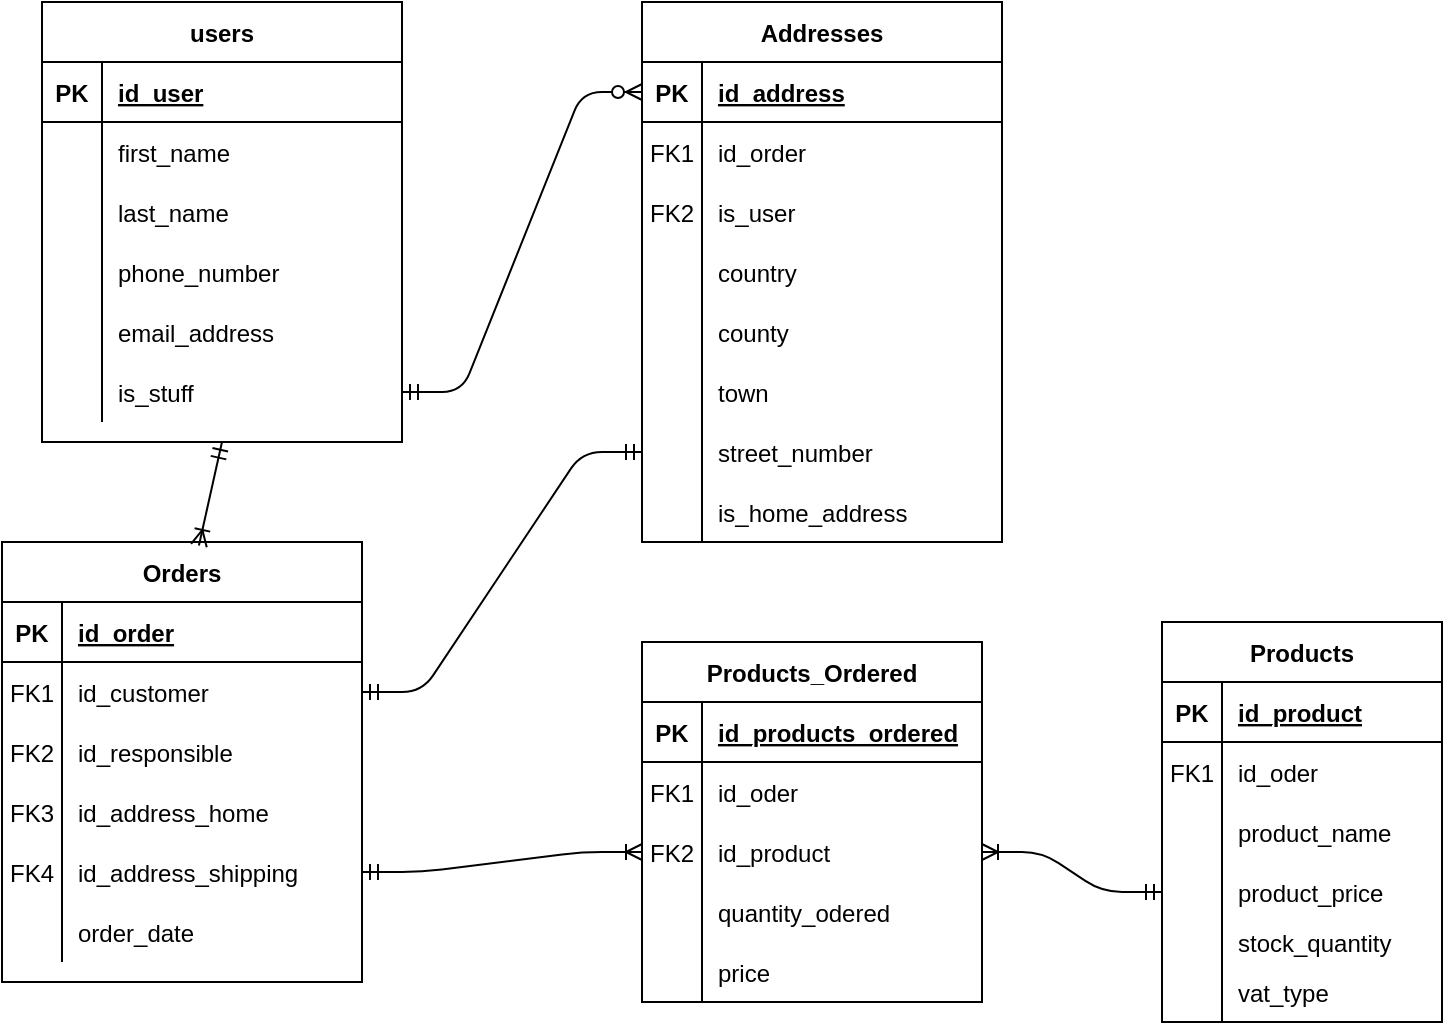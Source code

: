 <mxfile version="14.1.8" type="github">
  <diagram id="R2lEEEUBdFMjLlhIrx00" name="Page-1">
    <mxGraphModel dx="1038" dy="548" grid="1" gridSize="10" guides="1" tooltips="1" connect="1" arrows="1" fold="1" page="1" pageScale="1" pageWidth="850" pageHeight="1100" math="0" shadow="0" extFonts="Permanent Marker^https://fonts.googleapis.com/css?family=Permanent+Marker">
      <root>
        <mxCell id="0" />
        <mxCell id="1" parent="0" />
        <mxCell id="J-Ix9VPSojHu7yExUDnc-59" value="Orders" style="shape=table;startSize=30;container=1;collapsible=1;childLayout=tableLayout;fixedRows=1;rowLines=0;fontStyle=1;align=center;resizeLast=1;" parent="1" vertex="1">
          <mxGeometry x="70" y="280" width="180" height="220" as="geometry" />
        </mxCell>
        <mxCell id="J-Ix9VPSojHu7yExUDnc-60" value="" style="shape=partialRectangle;collapsible=0;dropTarget=0;pointerEvents=0;fillColor=none;top=0;left=0;bottom=1;right=0;points=[[0,0.5],[1,0.5]];portConstraint=eastwest;" parent="J-Ix9VPSojHu7yExUDnc-59" vertex="1">
          <mxGeometry y="30" width="180" height="30" as="geometry" />
        </mxCell>
        <mxCell id="J-Ix9VPSojHu7yExUDnc-61" value="PK" style="shape=partialRectangle;connectable=0;fillColor=none;top=0;left=0;bottom=0;right=0;fontStyle=1;overflow=hidden;" parent="J-Ix9VPSojHu7yExUDnc-60" vertex="1">
          <mxGeometry width="30" height="30" as="geometry" />
        </mxCell>
        <mxCell id="J-Ix9VPSojHu7yExUDnc-62" value="id_order" style="shape=partialRectangle;connectable=0;fillColor=none;top=0;left=0;bottom=0;right=0;align=left;spacingLeft=6;fontStyle=5;overflow=hidden;" parent="J-Ix9VPSojHu7yExUDnc-60" vertex="1">
          <mxGeometry x="30" width="150" height="30" as="geometry" />
        </mxCell>
        <mxCell id="J-Ix9VPSojHu7yExUDnc-63" value="" style="shape=partialRectangle;collapsible=0;dropTarget=0;pointerEvents=0;fillColor=none;top=0;left=0;bottom=0;right=0;points=[[0,0.5],[1,0.5]];portConstraint=eastwest;" parent="J-Ix9VPSojHu7yExUDnc-59" vertex="1">
          <mxGeometry y="60" width="180" height="30" as="geometry" />
        </mxCell>
        <mxCell id="J-Ix9VPSojHu7yExUDnc-64" value="FK1" style="shape=partialRectangle;connectable=0;fillColor=none;top=0;left=0;bottom=0;right=0;editable=1;overflow=hidden;" parent="J-Ix9VPSojHu7yExUDnc-63" vertex="1">
          <mxGeometry width="30" height="30" as="geometry" />
        </mxCell>
        <mxCell id="J-Ix9VPSojHu7yExUDnc-65" value="id_customer" style="shape=partialRectangle;connectable=0;fillColor=none;top=0;left=0;bottom=0;right=0;align=left;spacingLeft=6;overflow=hidden;" parent="J-Ix9VPSojHu7yExUDnc-63" vertex="1">
          <mxGeometry x="30" width="150" height="30" as="geometry" />
        </mxCell>
        <mxCell id="UxxN1svYhhUNPUv_3QyZ-96" value="" style="shape=partialRectangle;collapsible=0;dropTarget=0;pointerEvents=0;fillColor=none;top=0;left=0;bottom=0;right=0;points=[[0,0.5],[1,0.5]];portConstraint=eastwest;" parent="J-Ix9VPSojHu7yExUDnc-59" vertex="1">
          <mxGeometry y="90" width="180" height="30" as="geometry" />
        </mxCell>
        <mxCell id="UxxN1svYhhUNPUv_3QyZ-97" value="FK2" style="shape=partialRectangle;connectable=0;fillColor=none;top=0;left=0;bottom=0;right=0;editable=1;overflow=hidden;" parent="UxxN1svYhhUNPUv_3QyZ-96" vertex="1">
          <mxGeometry width="30" height="30" as="geometry" />
        </mxCell>
        <mxCell id="UxxN1svYhhUNPUv_3QyZ-98" value="id_responsible" style="shape=partialRectangle;connectable=0;fillColor=none;top=0;left=0;bottom=0;right=0;align=left;spacingLeft=6;overflow=hidden;" parent="UxxN1svYhhUNPUv_3QyZ-96" vertex="1">
          <mxGeometry x="30" width="150" height="30" as="geometry" />
        </mxCell>
        <mxCell id="AbEW66xJEUYLKte7ia6f-32" value="" style="shape=partialRectangle;collapsible=0;dropTarget=0;pointerEvents=0;fillColor=none;top=0;left=0;bottom=0;right=0;points=[[0,0.5],[1,0.5]];portConstraint=eastwest;" vertex="1" parent="J-Ix9VPSojHu7yExUDnc-59">
          <mxGeometry y="120" width="180" height="30" as="geometry" />
        </mxCell>
        <mxCell id="AbEW66xJEUYLKte7ia6f-33" value="FK3" style="shape=partialRectangle;connectable=0;fillColor=none;top=0;left=0;bottom=0;right=0;editable=1;overflow=hidden;" vertex="1" parent="AbEW66xJEUYLKte7ia6f-32">
          <mxGeometry width="30" height="30" as="geometry" />
        </mxCell>
        <mxCell id="AbEW66xJEUYLKte7ia6f-34" value="id_address_home" style="shape=partialRectangle;connectable=0;fillColor=none;top=0;left=0;bottom=0;right=0;align=left;spacingLeft=6;overflow=hidden;" vertex="1" parent="AbEW66xJEUYLKte7ia6f-32">
          <mxGeometry x="30" width="150" height="30" as="geometry" />
        </mxCell>
        <mxCell id="AbEW66xJEUYLKte7ia6f-54" value="" style="shape=partialRectangle;collapsible=0;dropTarget=0;pointerEvents=0;fillColor=none;top=0;left=0;bottom=0;right=0;points=[[0,0.5],[1,0.5]];portConstraint=eastwest;" vertex="1" parent="J-Ix9VPSojHu7yExUDnc-59">
          <mxGeometry y="150" width="180" height="30" as="geometry" />
        </mxCell>
        <mxCell id="AbEW66xJEUYLKte7ia6f-55" value="FK4" style="shape=partialRectangle;connectable=0;fillColor=none;top=0;left=0;bottom=0;right=0;editable=1;overflow=hidden;" vertex="1" parent="AbEW66xJEUYLKte7ia6f-54">
          <mxGeometry width="30" height="30" as="geometry" />
        </mxCell>
        <mxCell id="AbEW66xJEUYLKte7ia6f-56" value="id_address_shipping" style="shape=partialRectangle;connectable=0;fillColor=none;top=0;left=0;bottom=0;right=0;align=left;spacingLeft=6;overflow=hidden;" vertex="1" parent="AbEW66xJEUYLKte7ia6f-54">
          <mxGeometry x="30" width="150" height="30" as="geometry" />
        </mxCell>
        <mxCell id="J-Ix9VPSojHu7yExUDnc-66" value="" style="shape=partialRectangle;collapsible=0;dropTarget=0;pointerEvents=0;fillColor=none;top=0;left=0;bottom=0;right=0;points=[[0,0.5],[1,0.5]];portConstraint=eastwest;" parent="J-Ix9VPSojHu7yExUDnc-59" vertex="1">
          <mxGeometry y="180" width="180" height="30" as="geometry" />
        </mxCell>
        <mxCell id="J-Ix9VPSojHu7yExUDnc-67" value="" style="shape=partialRectangle;connectable=0;fillColor=none;top=0;left=0;bottom=0;right=0;editable=1;overflow=hidden;" parent="J-Ix9VPSojHu7yExUDnc-66" vertex="1">
          <mxGeometry width="30" height="30" as="geometry" />
        </mxCell>
        <mxCell id="J-Ix9VPSojHu7yExUDnc-68" value="order_date" style="shape=partialRectangle;connectable=0;fillColor=none;top=0;left=0;bottom=0;right=0;align=left;spacingLeft=6;overflow=hidden;" parent="J-Ix9VPSojHu7yExUDnc-66" vertex="1">
          <mxGeometry x="30" width="150" height="30" as="geometry" />
        </mxCell>
        <mxCell id="J-Ix9VPSojHu7yExUDnc-125" value="Products" style="shape=table;startSize=30;container=1;collapsible=1;childLayout=tableLayout;fixedRows=1;rowLines=0;fontStyle=1;align=center;resizeLast=1;" parent="1" vertex="1">
          <mxGeometry x="650" y="320" width="140" height="200" as="geometry" />
        </mxCell>
        <mxCell id="J-Ix9VPSojHu7yExUDnc-126" value="" style="shape=partialRectangle;collapsible=0;dropTarget=0;pointerEvents=0;fillColor=none;top=0;left=0;bottom=1;right=0;points=[[0,0.5],[1,0.5]];portConstraint=eastwest;" parent="J-Ix9VPSojHu7yExUDnc-125" vertex="1">
          <mxGeometry y="30" width="140" height="30" as="geometry" />
        </mxCell>
        <mxCell id="J-Ix9VPSojHu7yExUDnc-127" value="PK" style="shape=partialRectangle;connectable=0;fillColor=none;top=0;left=0;bottom=0;right=0;fontStyle=1;overflow=hidden;" parent="J-Ix9VPSojHu7yExUDnc-126" vertex="1">
          <mxGeometry width="30" height="30" as="geometry" />
        </mxCell>
        <mxCell id="J-Ix9VPSojHu7yExUDnc-128" value="id_product" style="shape=partialRectangle;connectable=0;fillColor=none;top=0;left=0;bottom=0;right=0;align=left;spacingLeft=6;fontStyle=5;overflow=hidden;" parent="J-Ix9VPSojHu7yExUDnc-126" vertex="1">
          <mxGeometry x="30" width="110" height="30" as="geometry" />
        </mxCell>
        <mxCell id="J-Ix9VPSojHu7yExUDnc-129" value="" style="shape=partialRectangle;collapsible=0;dropTarget=0;pointerEvents=0;fillColor=none;top=0;left=0;bottom=0;right=0;points=[[0,0.5],[1,0.5]];portConstraint=eastwest;" parent="J-Ix9VPSojHu7yExUDnc-125" vertex="1">
          <mxGeometry y="60" width="140" height="30" as="geometry" />
        </mxCell>
        <mxCell id="J-Ix9VPSojHu7yExUDnc-130" value="FK1" style="shape=partialRectangle;connectable=0;fillColor=none;top=0;left=0;bottom=0;right=0;editable=1;overflow=hidden;" parent="J-Ix9VPSojHu7yExUDnc-129" vertex="1">
          <mxGeometry width="30" height="30" as="geometry" />
        </mxCell>
        <mxCell id="J-Ix9VPSojHu7yExUDnc-131" value="id_oder" style="shape=partialRectangle;connectable=0;fillColor=none;top=0;left=0;bottom=0;right=0;align=left;spacingLeft=6;overflow=hidden;" parent="J-Ix9VPSojHu7yExUDnc-129" vertex="1">
          <mxGeometry x="30" width="110" height="30" as="geometry" />
        </mxCell>
        <mxCell id="J-Ix9VPSojHu7yExUDnc-132" value="" style="shape=partialRectangle;collapsible=0;dropTarget=0;pointerEvents=0;fillColor=none;top=0;left=0;bottom=0;right=0;points=[[0,0.5],[1,0.5]];portConstraint=eastwest;" parent="J-Ix9VPSojHu7yExUDnc-125" vertex="1">
          <mxGeometry y="90" width="140" height="30" as="geometry" />
        </mxCell>
        <mxCell id="J-Ix9VPSojHu7yExUDnc-133" value="" style="shape=partialRectangle;connectable=0;fillColor=none;top=0;left=0;bottom=0;right=0;editable=1;overflow=hidden;" parent="J-Ix9VPSojHu7yExUDnc-132" vertex="1">
          <mxGeometry width="30" height="30" as="geometry" />
        </mxCell>
        <mxCell id="J-Ix9VPSojHu7yExUDnc-134" value="product_name" style="shape=partialRectangle;connectable=0;fillColor=none;top=0;left=0;bottom=0;right=0;align=left;spacingLeft=6;overflow=hidden;" parent="J-Ix9VPSojHu7yExUDnc-132" vertex="1">
          <mxGeometry x="30" width="110" height="30" as="geometry" />
        </mxCell>
        <mxCell id="J-Ix9VPSojHu7yExUDnc-135" value="" style="shape=partialRectangle;collapsible=0;dropTarget=0;pointerEvents=0;fillColor=none;top=0;left=0;bottom=0;right=0;points=[[0,0.5],[1,0.5]];portConstraint=eastwest;" parent="J-Ix9VPSojHu7yExUDnc-125" vertex="1">
          <mxGeometry y="120" width="140" height="30" as="geometry" />
        </mxCell>
        <mxCell id="J-Ix9VPSojHu7yExUDnc-136" value="" style="shape=partialRectangle;connectable=0;fillColor=none;top=0;left=0;bottom=0;right=0;editable=1;overflow=hidden;" parent="J-Ix9VPSojHu7yExUDnc-135" vertex="1">
          <mxGeometry width="30" height="30" as="geometry" />
        </mxCell>
        <mxCell id="J-Ix9VPSojHu7yExUDnc-137" value="product_price" style="shape=partialRectangle;connectable=0;fillColor=none;top=0;left=0;bottom=0;right=0;align=left;spacingLeft=6;overflow=hidden;" parent="J-Ix9VPSojHu7yExUDnc-135" vertex="1">
          <mxGeometry x="30" width="110" height="30" as="geometry" />
        </mxCell>
        <mxCell id="J-Ix9VPSojHu7yExUDnc-139" value="" style="shape=partialRectangle;collapsible=0;dropTarget=0;pointerEvents=0;fillColor=none;top=0;left=0;bottom=0;right=0;points=[[0,0.5],[1,0.5]];portConstraint=eastwest;" parent="J-Ix9VPSojHu7yExUDnc-125" vertex="1">
          <mxGeometry y="150" width="140" height="20" as="geometry" />
        </mxCell>
        <mxCell id="J-Ix9VPSojHu7yExUDnc-140" value="" style="shape=partialRectangle;connectable=0;fillColor=none;top=0;left=0;bottom=0;right=0;editable=1;overflow=hidden;" parent="J-Ix9VPSojHu7yExUDnc-139" vertex="1">
          <mxGeometry width="30" height="20" as="geometry" />
        </mxCell>
        <mxCell id="J-Ix9VPSojHu7yExUDnc-141" value="stock_quantity" style="shape=partialRectangle;connectable=0;fillColor=none;top=0;left=0;bottom=0;right=0;align=left;spacingLeft=6;overflow=hidden;" parent="J-Ix9VPSojHu7yExUDnc-139" vertex="1">
          <mxGeometry x="30" width="110" height="20" as="geometry" />
        </mxCell>
        <mxCell id="J-Ix9VPSojHu7yExUDnc-145" value="" style="shape=partialRectangle;collapsible=0;dropTarget=0;pointerEvents=0;fillColor=none;top=0;left=0;bottom=0;right=0;points=[[0,0.5],[1,0.5]];portConstraint=eastwest;" parent="J-Ix9VPSojHu7yExUDnc-125" vertex="1">
          <mxGeometry y="170" width="140" height="30" as="geometry" />
        </mxCell>
        <mxCell id="J-Ix9VPSojHu7yExUDnc-146" value="" style="shape=partialRectangle;connectable=0;fillColor=none;top=0;left=0;bottom=0;right=0;editable=1;overflow=hidden;" parent="J-Ix9VPSojHu7yExUDnc-145" vertex="1">
          <mxGeometry width="30" height="30" as="geometry" />
        </mxCell>
        <mxCell id="J-Ix9VPSojHu7yExUDnc-147" value="vat_type" style="shape=partialRectangle;connectable=0;fillColor=none;top=0;left=0;bottom=0;right=0;align=left;spacingLeft=6;overflow=hidden;" parent="J-Ix9VPSojHu7yExUDnc-145" vertex="1">
          <mxGeometry x="30" width="110" height="30" as="geometry" />
        </mxCell>
        <mxCell id="J-Ix9VPSojHu7yExUDnc-212" value="users" style="shape=table;startSize=30;container=1;collapsible=1;childLayout=tableLayout;fixedRows=1;rowLines=0;fontStyle=1;align=center;resizeLast=1;" parent="1" vertex="1">
          <mxGeometry x="90" y="10" width="180" height="220" as="geometry" />
        </mxCell>
        <mxCell id="J-Ix9VPSojHu7yExUDnc-213" value="" style="shape=partialRectangle;collapsible=0;dropTarget=0;pointerEvents=0;fillColor=none;top=0;left=0;bottom=1;right=0;points=[[0,0.5],[1,0.5]];portConstraint=eastwest;" parent="J-Ix9VPSojHu7yExUDnc-212" vertex="1">
          <mxGeometry y="30" width="180" height="30" as="geometry" />
        </mxCell>
        <mxCell id="J-Ix9VPSojHu7yExUDnc-214" value="PK" style="shape=partialRectangle;connectable=0;fillColor=none;top=0;left=0;bottom=0;right=0;fontStyle=1;overflow=hidden;" parent="J-Ix9VPSojHu7yExUDnc-213" vertex="1">
          <mxGeometry width="30" height="30" as="geometry" />
        </mxCell>
        <mxCell id="J-Ix9VPSojHu7yExUDnc-215" value="id_user" style="shape=partialRectangle;connectable=0;fillColor=none;top=0;left=0;bottom=0;right=0;align=left;spacingLeft=6;fontStyle=5;overflow=hidden;" parent="J-Ix9VPSojHu7yExUDnc-213" vertex="1">
          <mxGeometry x="30" width="150" height="30" as="geometry" />
        </mxCell>
        <mxCell id="J-Ix9VPSojHu7yExUDnc-216" value="" style="shape=partialRectangle;collapsible=0;dropTarget=0;pointerEvents=0;fillColor=none;top=0;left=0;bottom=0;right=0;points=[[0,0.5],[1,0.5]];portConstraint=eastwest;" parent="J-Ix9VPSojHu7yExUDnc-212" vertex="1">
          <mxGeometry y="60" width="180" height="30" as="geometry" />
        </mxCell>
        <mxCell id="J-Ix9VPSojHu7yExUDnc-217" value="" style="shape=partialRectangle;connectable=0;fillColor=none;top=0;left=0;bottom=0;right=0;editable=1;overflow=hidden;" parent="J-Ix9VPSojHu7yExUDnc-216" vertex="1">
          <mxGeometry width="30" height="30" as="geometry" />
        </mxCell>
        <mxCell id="J-Ix9VPSojHu7yExUDnc-218" value="first_name" style="shape=partialRectangle;connectable=0;fillColor=none;top=0;left=0;bottom=0;right=0;align=left;spacingLeft=6;overflow=hidden;" parent="J-Ix9VPSojHu7yExUDnc-216" vertex="1">
          <mxGeometry x="30" width="150" height="30" as="geometry" />
        </mxCell>
        <mxCell id="J-Ix9VPSojHu7yExUDnc-219" value="" style="shape=partialRectangle;collapsible=0;dropTarget=0;pointerEvents=0;fillColor=none;top=0;left=0;bottom=0;right=0;points=[[0,0.5],[1,0.5]];portConstraint=eastwest;" parent="J-Ix9VPSojHu7yExUDnc-212" vertex="1">
          <mxGeometry y="90" width="180" height="30" as="geometry" />
        </mxCell>
        <mxCell id="J-Ix9VPSojHu7yExUDnc-220" value="" style="shape=partialRectangle;connectable=0;fillColor=none;top=0;left=0;bottom=0;right=0;editable=1;overflow=hidden;" parent="J-Ix9VPSojHu7yExUDnc-219" vertex="1">
          <mxGeometry width="30" height="30" as="geometry" />
        </mxCell>
        <mxCell id="J-Ix9VPSojHu7yExUDnc-221" value="last_name" style="shape=partialRectangle;connectable=0;fillColor=none;top=0;left=0;bottom=0;right=0;align=left;spacingLeft=6;overflow=hidden;" parent="J-Ix9VPSojHu7yExUDnc-219" vertex="1">
          <mxGeometry x="30" width="150" height="30" as="geometry" />
        </mxCell>
        <mxCell id="J-Ix9VPSojHu7yExUDnc-228" value="" style="shape=partialRectangle;collapsible=0;dropTarget=0;pointerEvents=0;fillColor=none;top=0;left=0;bottom=0;right=0;points=[[0,0.5],[1,0.5]];portConstraint=eastwest;" parent="J-Ix9VPSojHu7yExUDnc-212" vertex="1">
          <mxGeometry y="120" width="180" height="30" as="geometry" />
        </mxCell>
        <mxCell id="J-Ix9VPSojHu7yExUDnc-229" value="" style="shape=partialRectangle;connectable=0;fillColor=none;top=0;left=0;bottom=0;right=0;editable=1;overflow=hidden;" parent="J-Ix9VPSojHu7yExUDnc-228" vertex="1">
          <mxGeometry width="30" height="30" as="geometry" />
        </mxCell>
        <mxCell id="J-Ix9VPSojHu7yExUDnc-230" value="phone_number" style="shape=partialRectangle;connectable=0;fillColor=none;top=0;left=0;bottom=0;right=0;align=left;spacingLeft=6;overflow=hidden;" parent="J-Ix9VPSojHu7yExUDnc-228" vertex="1">
          <mxGeometry x="30" width="150" height="30" as="geometry" />
        </mxCell>
        <mxCell id="J-Ix9VPSojHu7yExUDnc-258" value="" style="shape=partialRectangle;collapsible=0;dropTarget=0;pointerEvents=0;fillColor=none;top=0;left=0;bottom=0;right=0;points=[[0,0.5],[1,0.5]];portConstraint=eastwest;" parent="J-Ix9VPSojHu7yExUDnc-212" vertex="1">
          <mxGeometry y="150" width="180" height="30" as="geometry" />
        </mxCell>
        <mxCell id="J-Ix9VPSojHu7yExUDnc-259" value="" style="shape=partialRectangle;connectable=0;fillColor=none;top=0;left=0;bottom=0;right=0;editable=1;overflow=hidden;" parent="J-Ix9VPSojHu7yExUDnc-258" vertex="1">
          <mxGeometry width="30" height="30" as="geometry" />
        </mxCell>
        <mxCell id="J-Ix9VPSojHu7yExUDnc-260" value="email_address" style="shape=partialRectangle;connectable=0;fillColor=none;top=0;left=0;bottom=0;right=0;align=left;spacingLeft=6;overflow=hidden;" parent="J-Ix9VPSojHu7yExUDnc-258" vertex="1">
          <mxGeometry x="30" width="150" height="30" as="geometry" />
        </mxCell>
        <mxCell id="AbEW66xJEUYLKte7ia6f-1" value="" style="shape=partialRectangle;collapsible=0;dropTarget=0;pointerEvents=0;fillColor=none;top=0;left=0;bottom=0;right=0;points=[[0,0.5],[1,0.5]];portConstraint=eastwest;" vertex="1" parent="J-Ix9VPSojHu7yExUDnc-212">
          <mxGeometry y="180" width="180" height="30" as="geometry" />
        </mxCell>
        <mxCell id="AbEW66xJEUYLKte7ia6f-2" value="" style="shape=partialRectangle;connectable=0;fillColor=none;top=0;left=0;bottom=0;right=0;editable=1;overflow=hidden;" vertex="1" parent="AbEW66xJEUYLKte7ia6f-1">
          <mxGeometry width="30" height="30" as="geometry" />
        </mxCell>
        <mxCell id="AbEW66xJEUYLKte7ia6f-3" value="is_stuff" style="shape=partialRectangle;connectable=0;fillColor=none;top=0;left=0;bottom=0;right=0;align=left;spacingLeft=6;overflow=hidden;" vertex="1" parent="AbEW66xJEUYLKte7ia6f-1">
          <mxGeometry x="30" width="150" height="30" as="geometry" />
        </mxCell>
        <mxCell id="UxxN1svYhhUNPUv_3QyZ-1" value="Addresses" style="shape=table;startSize=30;container=1;collapsible=1;childLayout=tableLayout;fixedRows=1;rowLines=0;fontStyle=1;align=center;resizeLast=1;" parent="1" vertex="1">
          <mxGeometry x="390" y="10" width="180" height="270" as="geometry" />
        </mxCell>
        <mxCell id="UxxN1svYhhUNPUv_3QyZ-2" value="" style="shape=partialRectangle;collapsible=0;dropTarget=0;pointerEvents=0;fillColor=none;top=0;left=0;bottom=1;right=0;points=[[0,0.5],[1,0.5]];portConstraint=eastwest;" parent="UxxN1svYhhUNPUv_3QyZ-1" vertex="1">
          <mxGeometry y="30" width="180" height="30" as="geometry" />
        </mxCell>
        <mxCell id="UxxN1svYhhUNPUv_3QyZ-3" value="PK" style="shape=partialRectangle;connectable=0;fillColor=none;top=0;left=0;bottom=0;right=0;fontStyle=1;overflow=hidden;" parent="UxxN1svYhhUNPUv_3QyZ-2" vertex="1">
          <mxGeometry width="30" height="30" as="geometry" />
        </mxCell>
        <mxCell id="UxxN1svYhhUNPUv_3QyZ-4" value="id_address" style="shape=partialRectangle;connectable=0;fillColor=none;top=0;left=0;bottom=0;right=0;align=left;spacingLeft=6;fontStyle=5;overflow=hidden;" parent="UxxN1svYhhUNPUv_3QyZ-2" vertex="1">
          <mxGeometry x="30" width="150" height="30" as="geometry" />
        </mxCell>
        <mxCell id="UxxN1svYhhUNPUv_3QyZ-5" value="" style="shape=partialRectangle;collapsible=0;dropTarget=0;pointerEvents=0;fillColor=none;top=0;left=0;bottom=0;right=0;points=[[0,0.5],[1,0.5]];portConstraint=eastwest;" parent="UxxN1svYhhUNPUv_3QyZ-1" vertex="1">
          <mxGeometry y="60" width="180" height="30" as="geometry" />
        </mxCell>
        <mxCell id="UxxN1svYhhUNPUv_3QyZ-6" value="FK1" style="shape=partialRectangle;connectable=0;fillColor=none;top=0;left=0;bottom=0;right=0;editable=1;overflow=hidden;" parent="UxxN1svYhhUNPUv_3QyZ-5" vertex="1">
          <mxGeometry width="30" height="30" as="geometry" />
        </mxCell>
        <mxCell id="UxxN1svYhhUNPUv_3QyZ-7" value="id_order" style="shape=partialRectangle;connectable=0;fillColor=none;top=0;left=0;bottom=0;right=0;align=left;spacingLeft=6;overflow=hidden;" parent="UxxN1svYhhUNPUv_3QyZ-5" vertex="1">
          <mxGeometry x="30" width="150" height="30" as="geometry" />
        </mxCell>
        <mxCell id="UxxN1svYhhUNPUv_3QyZ-90" value="" style="shape=partialRectangle;collapsible=0;dropTarget=0;pointerEvents=0;fillColor=none;top=0;left=0;bottom=0;right=0;points=[[0,0.5],[1,0.5]];portConstraint=eastwest;" parent="UxxN1svYhhUNPUv_3QyZ-1" vertex="1">
          <mxGeometry y="90" width="180" height="30" as="geometry" />
        </mxCell>
        <mxCell id="UxxN1svYhhUNPUv_3QyZ-91" value="FK2" style="shape=partialRectangle;connectable=0;fillColor=none;top=0;left=0;bottom=0;right=0;editable=1;overflow=hidden;" parent="UxxN1svYhhUNPUv_3QyZ-90" vertex="1">
          <mxGeometry width="30" height="30" as="geometry" />
        </mxCell>
        <mxCell id="UxxN1svYhhUNPUv_3QyZ-92" value="is_user" style="shape=partialRectangle;connectable=0;fillColor=none;top=0;left=0;bottom=0;right=0;align=left;spacingLeft=6;overflow=hidden;" parent="UxxN1svYhhUNPUv_3QyZ-90" vertex="1">
          <mxGeometry x="30" width="150" height="30" as="geometry" />
        </mxCell>
        <mxCell id="UxxN1svYhhUNPUv_3QyZ-11" value="" style="shape=partialRectangle;collapsible=0;dropTarget=0;pointerEvents=0;fillColor=none;top=0;left=0;bottom=0;right=0;points=[[0,0.5],[1,0.5]];portConstraint=eastwest;" parent="UxxN1svYhhUNPUv_3QyZ-1" vertex="1">
          <mxGeometry y="120" width="180" height="30" as="geometry" />
        </mxCell>
        <mxCell id="UxxN1svYhhUNPUv_3QyZ-12" value="" style="shape=partialRectangle;connectable=0;fillColor=none;top=0;left=0;bottom=0;right=0;editable=1;overflow=hidden;" parent="UxxN1svYhhUNPUv_3QyZ-11" vertex="1">
          <mxGeometry width="30" height="30" as="geometry" />
        </mxCell>
        <mxCell id="UxxN1svYhhUNPUv_3QyZ-13" value="country" style="shape=partialRectangle;connectable=0;fillColor=none;top=0;left=0;bottom=0;right=0;align=left;spacingLeft=6;overflow=hidden;" parent="UxxN1svYhhUNPUv_3QyZ-11" vertex="1">
          <mxGeometry x="30" width="150" height="30" as="geometry" />
        </mxCell>
        <mxCell id="UxxN1svYhhUNPUv_3QyZ-19" value="" style="shape=partialRectangle;collapsible=0;dropTarget=0;pointerEvents=0;fillColor=none;top=0;left=0;bottom=0;right=0;points=[[0,0.5],[1,0.5]];portConstraint=eastwest;" parent="UxxN1svYhhUNPUv_3QyZ-1" vertex="1">
          <mxGeometry y="150" width="180" height="30" as="geometry" />
        </mxCell>
        <mxCell id="UxxN1svYhhUNPUv_3QyZ-20" value="" style="shape=partialRectangle;connectable=0;fillColor=none;top=0;left=0;bottom=0;right=0;editable=1;overflow=hidden;" parent="UxxN1svYhhUNPUv_3QyZ-19" vertex="1">
          <mxGeometry width="30" height="30" as="geometry" />
        </mxCell>
        <mxCell id="UxxN1svYhhUNPUv_3QyZ-21" value="county" style="shape=partialRectangle;connectable=0;fillColor=none;top=0;left=0;bottom=0;right=0;align=left;spacingLeft=6;overflow=hidden;" parent="UxxN1svYhhUNPUv_3QyZ-19" vertex="1">
          <mxGeometry x="30" width="150" height="30" as="geometry" />
        </mxCell>
        <mxCell id="UxxN1svYhhUNPUv_3QyZ-35" value="" style="shape=partialRectangle;collapsible=0;dropTarget=0;pointerEvents=0;fillColor=none;top=0;left=0;bottom=0;right=0;points=[[0,0.5],[1,0.5]];portConstraint=eastwest;" parent="UxxN1svYhhUNPUv_3QyZ-1" vertex="1">
          <mxGeometry y="180" width="180" height="30" as="geometry" />
        </mxCell>
        <mxCell id="UxxN1svYhhUNPUv_3QyZ-36" value="" style="shape=partialRectangle;connectable=0;fillColor=none;top=0;left=0;bottom=0;right=0;editable=1;overflow=hidden;" parent="UxxN1svYhhUNPUv_3QyZ-35" vertex="1">
          <mxGeometry width="30" height="30" as="geometry" />
        </mxCell>
        <mxCell id="UxxN1svYhhUNPUv_3QyZ-37" value="town" style="shape=partialRectangle;connectable=0;fillColor=none;top=0;left=0;bottom=0;right=0;align=left;spacingLeft=6;overflow=hidden;" parent="UxxN1svYhhUNPUv_3QyZ-35" vertex="1">
          <mxGeometry x="30" width="150" height="30" as="geometry" />
        </mxCell>
        <mxCell id="UxxN1svYhhUNPUv_3QyZ-8" value="" style="shape=partialRectangle;collapsible=0;dropTarget=0;pointerEvents=0;fillColor=none;top=0;left=0;bottom=0;right=0;points=[[0,0.5],[1,0.5]];portConstraint=eastwest;" parent="UxxN1svYhhUNPUv_3QyZ-1" vertex="1">
          <mxGeometry y="210" width="180" height="30" as="geometry" />
        </mxCell>
        <mxCell id="UxxN1svYhhUNPUv_3QyZ-9" value="" style="shape=partialRectangle;connectable=0;fillColor=none;top=0;left=0;bottom=0;right=0;editable=1;overflow=hidden;" parent="UxxN1svYhhUNPUv_3QyZ-8" vertex="1">
          <mxGeometry width="30" height="30" as="geometry" />
        </mxCell>
        <mxCell id="UxxN1svYhhUNPUv_3QyZ-10" value="street_number" style="shape=partialRectangle;connectable=0;fillColor=none;top=0;left=0;bottom=0;right=0;align=left;spacingLeft=6;overflow=hidden;" parent="UxxN1svYhhUNPUv_3QyZ-8" vertex="1">
          <mxGeometry x="30" width="150" height="30" as="geometry" />
        </mxCell>
        <mxCell id="UxxN1svYhhUNPUv_3QyZ-39" value="" style="shape=partialRectangle;collapsible=0;dropTarget=0;pointerEvents=0;fillColor=none;top=0;left=0;bottom=0;right=0;points=[[0,0.5],[1,0.5]];portConstraint=eastwest;" parent="UxxN1svYhhUNPUv_3QyZ-1" vertex="1">
          <mxGeometry y="240" width="180" height="30" as="geometry" />
        </mxCell>
        <mxCell id="UxxN1svYhhUNPUv_3QyZ-40" value="" style="shape=partialRectangle;connectable=0;fillColor=none;top=0;left=0;bottom=0;right=0;editable=1;overflow=hidden;" parent="UxxN1svYhhUNPUv_3QyZ-39" vertex="1">
          <mxGeometry width="30" height="30" as="geometry" />
        </mxCell>
        <mxCell id="UxxN1svYhhUNPUv_3QyZ-41" value="is_home_address" style="shape=partialRectangle;connectable=0;fillColor=none;top=0;left=0;bottom=0;right=0;align=left;spacingLeft=6;overflow=hidden;" parent="UxxN1svYhhUNPUv_3QyZ-39" vertex="1">
          <mxGeometry x="30" width="150" height="30" as="geometry" />
        </mxCell>
        <mxCell id="UxxN1svYhhUNPUv_3QyZ-93" value="" style="edgeStyle=entityRelationEdgeStyle;fontSize=12;html=1;endArrow=ERoneToMany;startArrow=ERmandOne;exitX=1;exitY=0.5;exitDx=0;exitDy=0;entryX=0;entryY=0.5;entryDx=0;entryDy=0;" parent="1" source="AbEW66xJEUYLKte7ia6f-54" target="AbEW66xJEUYLKte7ia6f-25" edge="1">
          <mxGeometry width="100" height="100" relative="1" as="geometry">
            <mxPoint x="250" y="500" as="sourcePoint" />
            <mxPoint x="880" y="710" as="targetPoint" />
          </mxGeometry>
        </mxCell>
        <mxCell id="AbEW66xJEUYLKte7ia6f-5" value="" style="edgeStyle=entityRelationEdgeStyle;fontSize=12;html=1;endArrow=ERzeroToMany;startArrow=ERmandOne;exitX=1;exitY=0.5;exitDx=0;exitDy=0;entryX=0;entryY=0.5;entryDx=0;entryDy=0;" edge="1" parent="1" source="AbEW66xJEUYLKte7ia6f-1" target="UxxN1svYhhUNPUv_3QyZ-2">
          <mxGeometry width="100" height="100" relative="1" as="geometry">
            <mxPoint x="280" y="180" as="sourcePoint" />
            <mxPoint x="380" y="80" as="targetPoint" />
          </mxGeometry>
        </mxCell>
        <mxCell id="AbEW66xJEUYLKte7ia6f-6" value="Products_Ordered" style="shape=table;startSize=30;container=1;collapsible=1;childLayout=tableLayout;fixedRows=1;rowLines=0;fontStyle=1;align=center;resizeLast=1;" vertex="1" parent="1">
          <mxGeometry x="390" y="330" width="170" height="180" as="geometry" />
        </mxCell>
        <mxCell id="AbEW66xJEUYLKte7ia6f-7" value="" style="shape=partialRectangle;collapsible=0;dropTarget=0;pointerEvents=0;fillColor=none;top=0;left=0;bottom=1;right=0;points=[[0,0.5],[1,0.5]];portConstraint=eastwest;" vertex="1" parent="AbEW66xJEUYLKte7ia6f-6">
          <mxGeometry y="30" width="170" height="30" as="geometry" />
        </mxCell>
        <mxCell id="AbEW66xJEUYLKte7ia6f-8" value="PK" style="shape=partialRectangle;connectable=0;fillColor=none;top=0;left=0;bottom=0;right=0;fontStyle=1;overflow=hidden;" vertex="1" parent="AbEW66xJEUYLKte7ia6f-7">
          <mxGeometry width="30" height="30" as="geometry" />
        </mxCell>
        <mxCell id="AbEW66xJEUYLKte7ia6f-9" value="id_products_ordered" style="shape=partialRectangle;connectable=0;fillColor=none;top=0;left=0;bottom=0;right=0;align=left;spacingLeft=6;fontStyle=5;overflow=hidden;" vertex="1" parent="AbEW66xJEUYLKte7ia6f-7">
          <mxGeometry x="30" width="140" height="30" as="geometry" />
        </mxCell>
        <mxCell id="AbEW66xJEUYLKte7ia6f-10" value="" style="shape=partialRectangle;collapsible=0;dropTarget=0;pointerEvents=0;fillColor=none;top=0;left=0;bottom=0;right=0;points=[[0,0.5],[1,0.5]];portConstraint=eastwest;" vertex="1" parent="AbEW66xJEUYLKte7ia6f-6">
          <mxGeometry y="60" width="170" height="30" as="geometry" />
        </mxCell>
        <mxCell id="AbEW66xJEUYLKte7ia6f-11" value="FK1" style="shape=partialRectangle;connectable=0;fillColor=none;top=0;left=0;bottom=0;right=0;editable=1;overflow=hidden;" vertex="1" parent="AbEW66xJEUYLKte7ia6f-10">
          <mxGeometry width="30" height="30" as="geometry" />
        </mxCell>
        <mxCell id="AbEW66xJEUYLKte7ia6f-12" value="id_oder" style="shape=partialRectangle;connectable=0;fillColor=none;top=0;left=0;bottom=0;right=0;align=left;spacingLeft=6;overflow=hidden;" vertex="1" parent="AbEW66xJEUYLKte7ia6f-10">
          <mxGeometry x="30" width="140" height="30" as="geometry" />
        </mxCell>
        <mxCell id="AbEW66xJEUYLKte7ia6f-25" value="" style="shape=partialRectangle;collapsible=0;dropTarget=0;pointerEvents=0;fillColor=none;top=0;left=0;bottom=0;right=0;points=[[0,0.5],[1,0.5]];portConstraint=eastwest;" vertex="1" parent="AbEW66xJEUYLKte7ia6f-6">
          <mxGeometry y="90" width="170" height="30" as="geometry" />
        </mxCell>
        <mxCell id="AbEW66xJEUYLKte7ia6f-26" value="FK2" style="shape=partialRectangle;connectable=0;fillColor=none;top=0;left=0;bottom=0;right=0;editable=1;overflow=hidden;" vertex="1" parent="AbEW66xJEUYLKte7ia6f-25">
          <mxGeometry width="30" height="30" as="geometry" />
        </mxCell>
        <mxCell id="AbEW66xJEUYLKte7ia6f-27" value="id_product" style="shape=partialRectangle;connectable=0;fillColor=none;top=0;left=0;bottom=0;right=0;align=left;spacingLeft=6;overflow=hidden;" vertex="1" parent="AbEW66xJEUYLKte7ia6f-25">
          <mxGeometry x="30" width="140" height="30" as="geometry" />
        </mxCell>
        <mxCell id="AbEW66xJEUYLKte7ia6f-13" value="" style="shape=partialRectangle;collapsible=0;dropTarget=0;pointerEvents=0;fillColor=none;top=0;left=0;bottom=0;right=0;points=[[0,0.5],[1,0.5]];portConstraint=eastwest;" vertex="1" parent="AbEW66xJEUYLKte7ia6f-6">
          <mxGeometry y="120" width="170" height="30" as="geometry" />
        </mxCell>
        <mxCell id="AbEW66xJEUYLKte7ia6f-14" value="" style="shape=partialRectangle;connectable=0;fillColor=none;top=0;left=0;bottom=0;right=0;editable=1;overflow=hidden;" vertex="1" parent="AbEW66xJEUYLKte7ia6f-13">
          <mxGeometry width="30" height="30" as="geometry" />
        </mxCell>
        <mxCell id="AbEW66xJEUYLKte7ia6f-15" value="quantity_odered" style="shape=partialRectangle;connectable=0;fillColor=none;top=0;left=0;bottom=0;right=0;align=left;spacingLeft=6;overflow=hidden;" vertex="1" parent="AbEW66xJEUYLKte7ia6f-13">
          <mxGeometry x="30" width="140" height="30" as="geometry" />
        </mxCell>
        <mxCell id="AbEW66xJEUYLKte7ia6f-16" value="" style="shape=partialRectangle;collapsible=0;dropTarget=0;pointerEvents=0;fillColor=none;top=0;left=0;bottom=0;right=0;points=[[0,0.5],[1,0.5]];portConstraint=eastwest;" vertex="1" parent="AbEW66xJEUYLKte7ia6f-6">
          <mxGeometry y="150" width="170" height="30" as="geometry" />
        </mxCell>
        <mxCell id="AbEW66xJEUYLKte7ia6f-17" value="" style="shape=partialRectangle;connectable=0;fillColor=none;top=0;left=0;bottom=0;right=0;editable=1;overflow=hidden;" vertex="1" parent="AbEW66xJEUYLKte7ia6f-16">
          <mxGeometry width="30" height="30" as="geometry" />
        </mxCell>
        <mxCell id="AbEW66xJEUYLKte7ia6f-18" value="price" style="shape=partialRectangle;connectable=0;fillColor=none;top=0;left=0;bottom=0;right=0;align=left;spacingLeft=6;overflow=hidden;" vertex="1" parent="AbEW66xJEUYLKte7ia6f-16">
          <mxGeometry x="30" width="140" height="30" as="geometry" />
        </mxCell>
        <mxCell id="AbEW66xJEUYLKte7ia6f-28" value="" style="edgeStyle=entityRelationEdgeStyle;fontSize=12;html=1;endArrow=ERoneToMany;startArrow=ERmandOne;exitX=0;exitY=0.5;exitDx=0;exitDy=0;entryX=1;entryY=0.5;entryDx=0;entryDy=0;" edge="1" parent="1" source="J-Ix9VPSojHu7yExUDnc-135" target="AbEW66xJEUYLKte7ia6f-25">
          <mxGeometry width="100" height="100" relative="1" as="geometry">
            <mxPoint x="550" y="510" as="sourcePoint" />
            <mxPoint x="620" y="695" as="targetPoint" />
          </mxGeometry>
        </mxCell>
        <mxCell id="AbEW66xJEUYLKte7ia6f-30" value="" style="fontSize=12;html=1;endArrow=ERoneToMany;startArrow=ERmandOne;entryX=0.547;entryY=0.008;entryDx=0;entryDy=0;entryPerimeter=0;exitX=0.5;exitY=1;exitDx=0;exitDy=0;" edge="1" parent="1" source="J-Ix9VPSojHu7yExUDnc-212" target="J-Ix9VPSojHu7yExUDnc-59">
          <mxGeometry width="100" height="100" relative="1" as="geometry">
            <mxPoint x="190" y="270" as="sourcePoint" />
            <mxPoint x="280" y="200" as="targetPoint" />
          </mxGeometry>
        </mxCell>
        <mxCell id="AbEW66xJEUYLKte7ia6f-31" value="" style="edgeStyle=entityRelationEdgeStyle;fontSize=12;html=1;endArrow=ERmandOne;startArrow=ERmandOne;strokeColor=#000000;exitX=1;exitY=0.5;exitDx=0;exitDy=0;entryX=0;entryY=0.5;entryDx=0;entryDy=0;" edge="1" parent="1" source="J-Ix9VPSojHu7yExUDnc-63" target="UxxN1svYhhUNPUv_3QyZ-8">
          <mxGeometry width="100" height="100" relative="1" as="geometry">
            <mxPoint x="370" y="290" as="sourcePoint" />
            <mxPoint x="470" y="190" as="targetPoint" />
          </mxGeometry>
        </mxCell>
      </root>
    </mxGraphModel>
  </diagram>
</mxfile>
